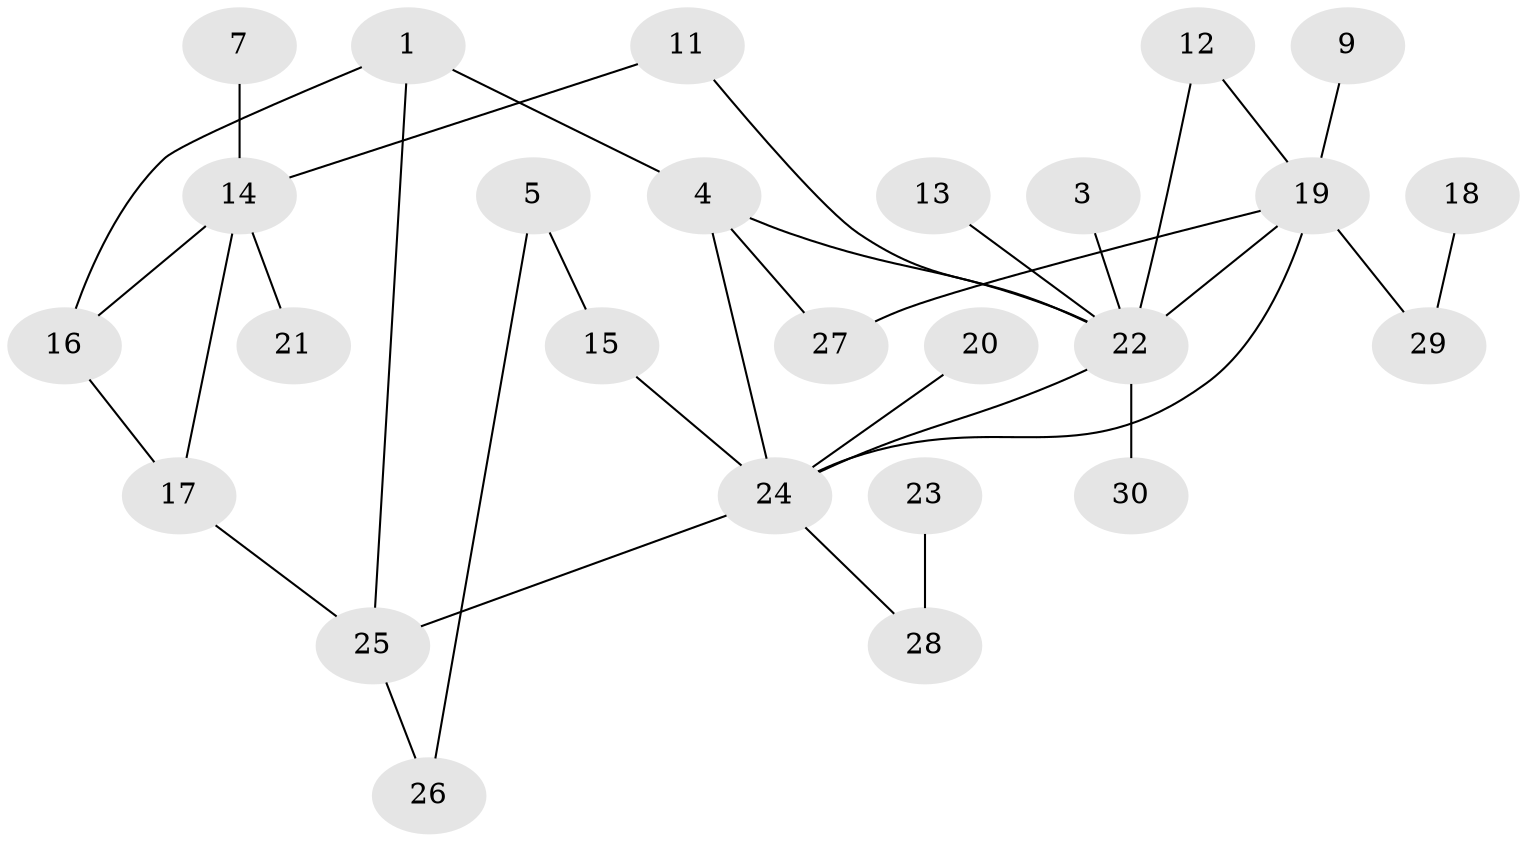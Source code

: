 // original degree distribution, {2: 0.4166666666666667, 3: 0.2, 4: 0.08333333333333333, 0: 0.05, 1: 0.21666666666666667, 5: 0.016666666666666666, 6: 0.016666666666666666}
// Generated by graph-tools (version 1.1) at 2025/49/03/09/25 03:49:06]
// undirected, 26 vertices, 34 edges
graph export_dot {
graph [start="1"]
  node [color=gray90,style=filled];
  1;
  3;
  4;
  5;
  7;
  9;
  11;
  12;
  13;
  14;
  15;
  16;
  17;
  18;
  19;
  20;
  21;
  22;
  23;
  24;
  25;
  26;
  27;
  28;
  29;
  30;
  1 -- 4 [weight=1.0];
  1 -- 16 [weight=1.0];
  1 -- 25 [weight=1.0];
  3 -- 22 [weight=1.0];
  4 -- 22 [weight=1.0];
  4 -- 24 [weight=1.0];
  4 -- 27 [weight=1.0];
  5 -- 15 [weight=1.0];
  5 -- 26 [weight=1.0];
  7 -- 14 [weight=1.0];
  9 -- 19 [weight=1.0];
  11 -- 14 [weight=1.0];
  11 -- 22 [weight=1.0];
  12 -- 19 [weight=1.0];
  12 -- 22 [weight=1.0];
  13 -- 22 [weight=1.0];
  14 -- 16 [weight=1.0];
  14 -- 17 [weight=1.0];
  14 -- 21 [weight=1.0];
  15 -- 24 [weight=1.0];
  16 -- 17 [weight=1.0];
  17 -- 25 [weight=1.0];
  18 -- 29 [weight=1.0];
  19 -- 22 [weight=1.0];
  19 -- 24 [weight=1.0];
  19 -- 27 [weight=1.0];
  19 -- 29 [weight=1.0];
  20 -- 24 [weight=1.0];
  22 -- 24 [weight=1.0];
  22 -- 30 [weight=1.0];
  23 -- 28 [weight=2.0];
  24 -- 25 [weight=1.0];
  24 -- 28 [weight=1.0];
  25 -- 26 [weight=1.0];
}
